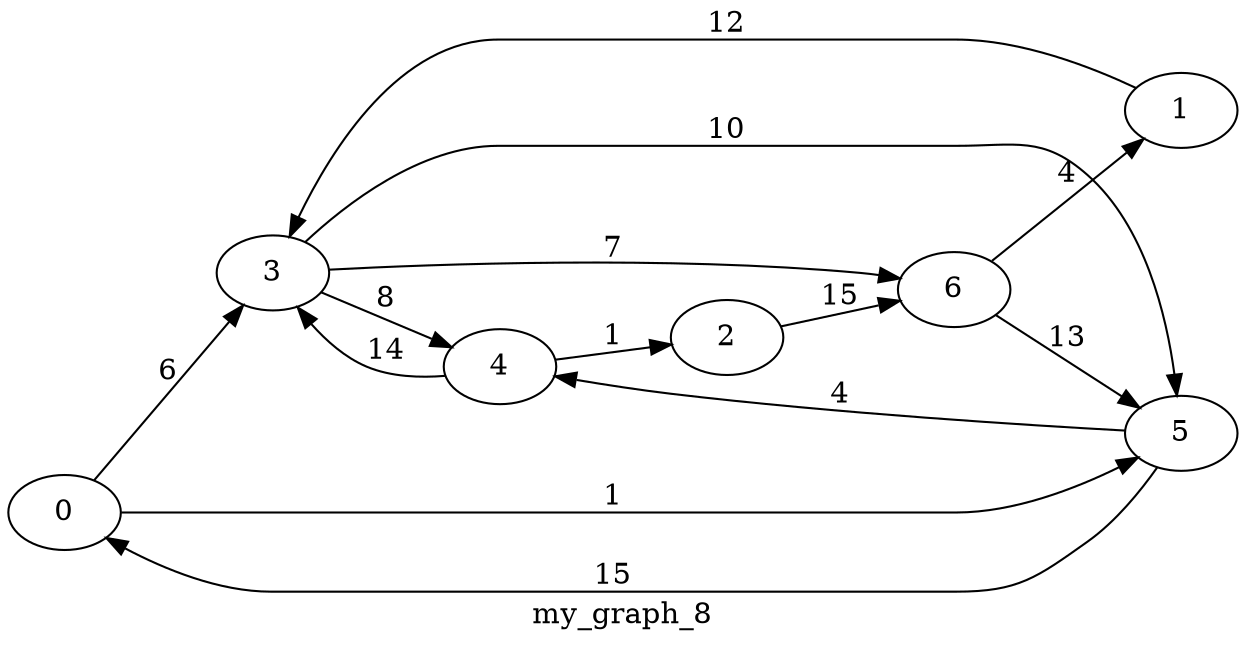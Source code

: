  digraph g{   rankdir = LR 0-> 3 [label = "6"]
3-> 4 [label = "8"]
4-> 3 [label = "14"]
3-> 6 [label = "7"]
6-> 1 [label = "4"]
1-> 3 [label = "12"]
6-> 5 [label = "13"]
5-> 0 [label = "15"]
0-> 5 [label = "1"]
2-> 6 [label = "15"]
3-> 5 [label = "10"]
4-> 2 [label = "1"]
5-> 4 [label = "4"]
label =  my_graph_8 } 